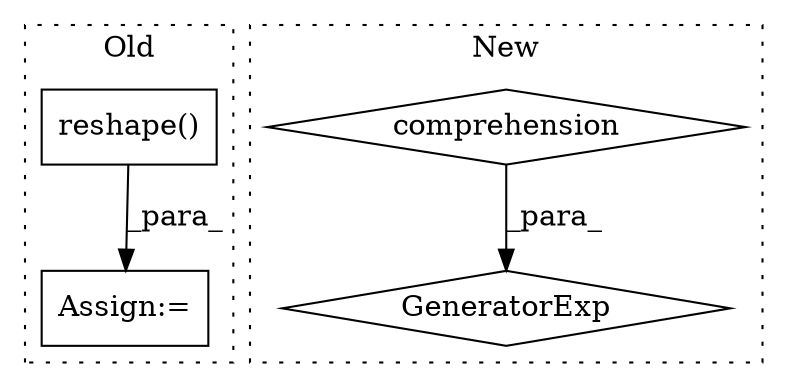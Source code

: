 digraph G {
subgraph cluster0 {
1 [label="reshape()" a="75" s="5851,5885" l="19,1" shape="box"];
4 [label="Assign:=" a="68" s="5848" l="3" shape="box"];
label = "Old";
style="dotted";
}
subgraph cluster1 {
2 [label="GeneratorExp" a="55" s="5316" l="1" shape="diamond"];
3 [label="comprehension" a="45" s="5332" l="3" shape="diamond"];
label = "New";
style="dotted";
}
1 -> 4 [label="_para_"];
3 -> 2 [label="_para_"];
}